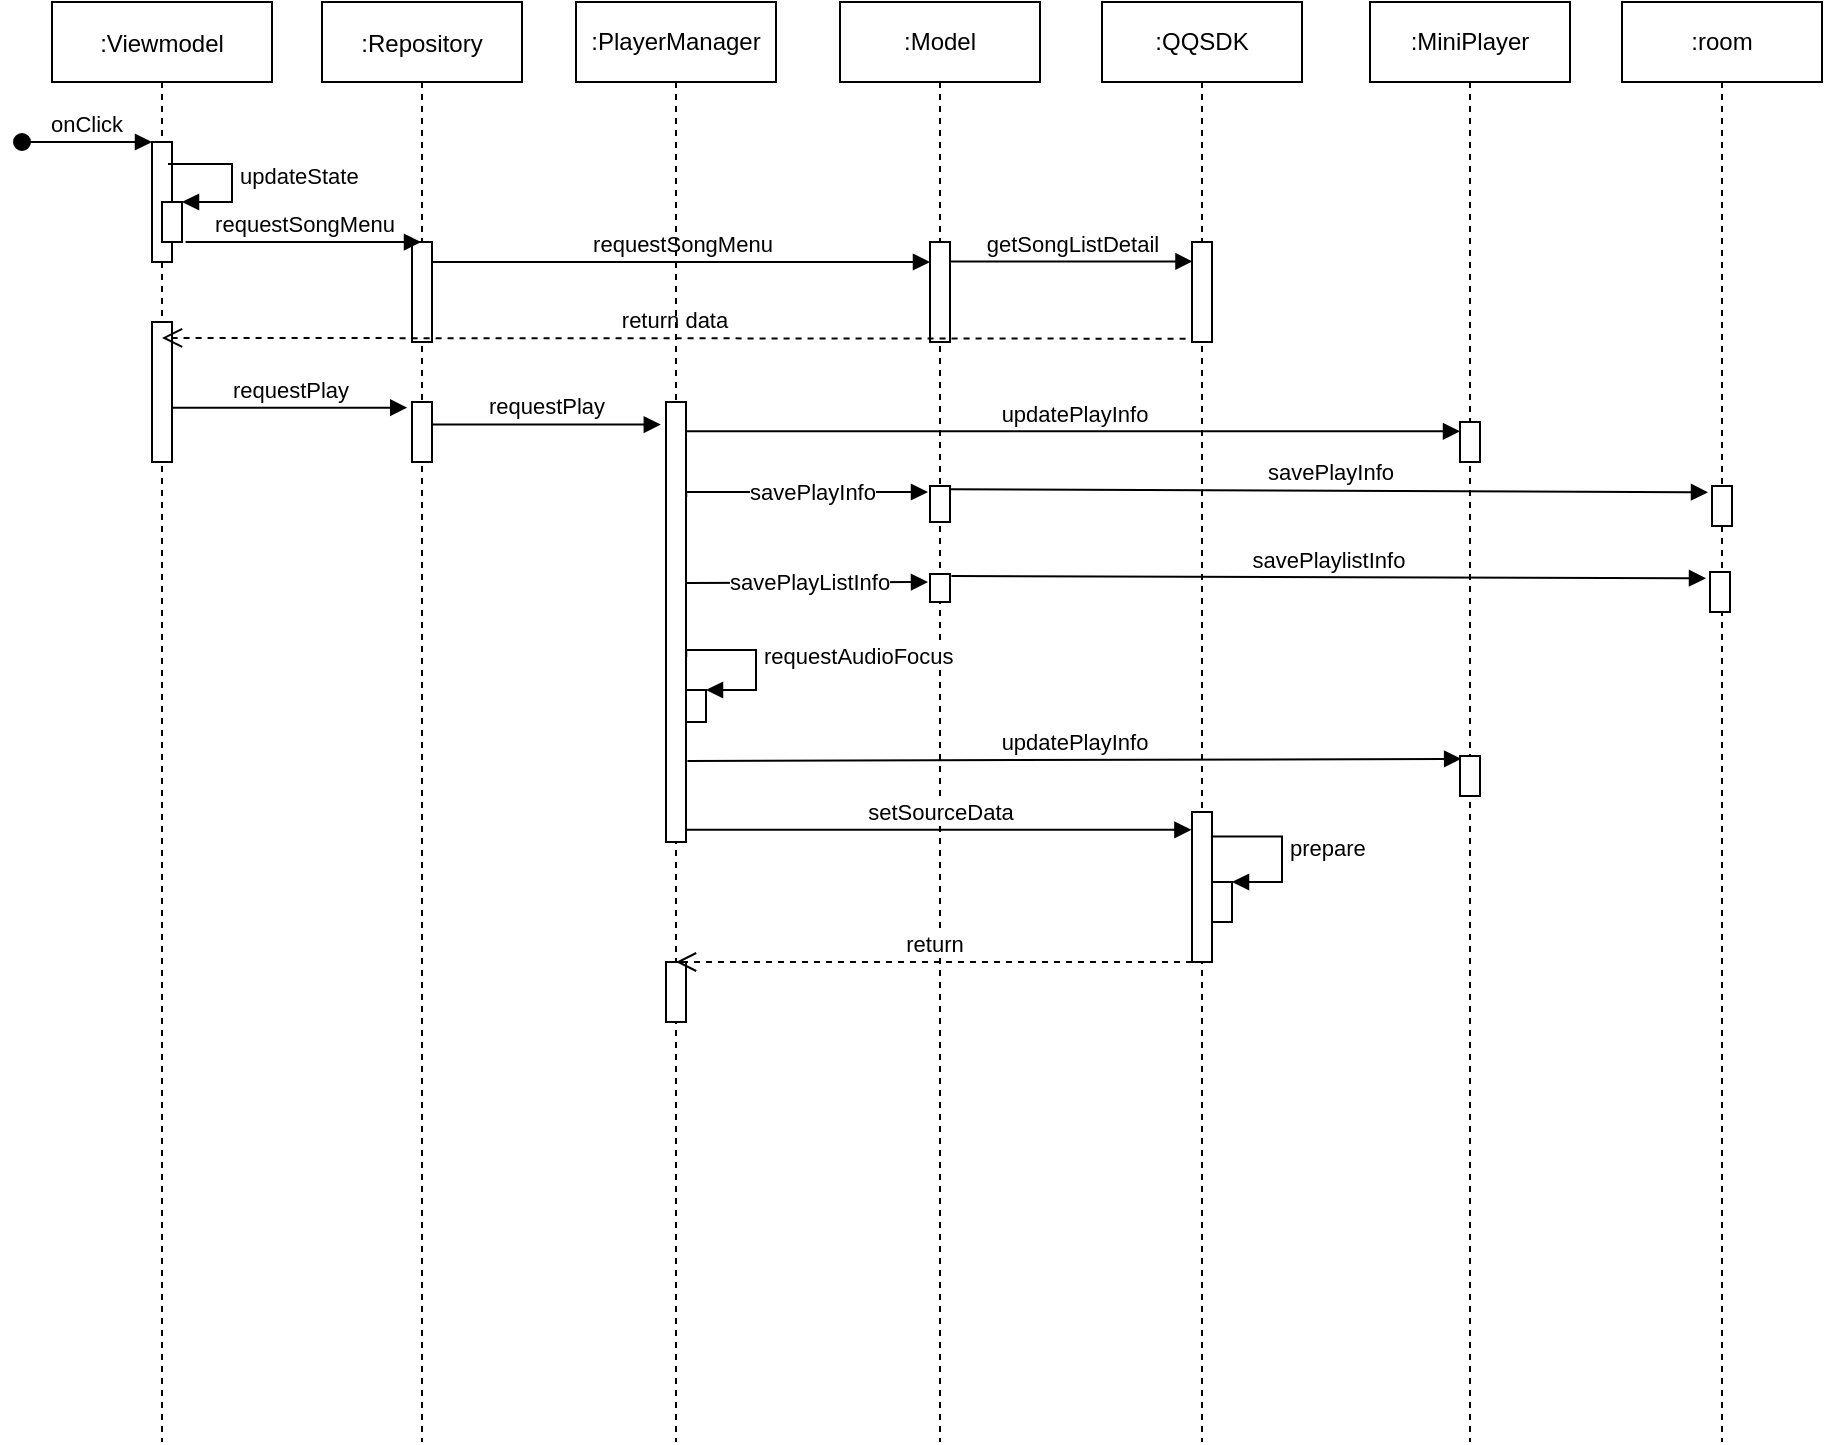 <mxfile version="15.5.9" type="github">
  <diagram id="kgpKYQtTHZ0yAKxKKP6v" name="推荐歌单播放按钮">
    <mxGraphModel dx="1137" dy="613" grid="1" gridSize="10" guides="1" tooltips="1" connect="1" arrows="1" fold="1" page="1" pageScale="1" pageWidth="850" pageHeight="1100" math="0" shadow="0">
      <root>
        <mxCell id="0" />
        <mxCell id="1" parent="0" />
        <mxCell id="3nuBFxr9cyL0pnOWT2aG-1" value=":Viewmodel" style="shape=umlLifeline;perimeter=lifelinePerimeter;container=1;collapsible=0;recursiveResize=0;rounded=0;shadow=0;strokeWidth=1;" parent="1" vertex="1">
          <mxGeometry x="75" y="80" width="110" height="720" as="geometry" />
        </mxCell>
        <mxCell id="3nuBFxr9cyL0pnOWT2aG-2" value="" style="points=[];perimeter=orthogonalPerimeter;rounded=0;shadow=0;strokeWidth=1;" parent="3nuBFxr9cyL0pnOWT2aG-1" vertex="1">
          <mxGeometry x="50" y="70" width="10" height="60" as="geometry" />
        </mxCell>
        <mxCell id="3nuBFxr9cyL0pnOWT2aG-3" value="onClick" style="verticalAlign=bottom;startArrow=oval;endArrow=block;startSize=8;shadow=0;strokeWidth=1;" parent="3nuBFxr9cyL0pnOWT2aG-1" target="3nuBFxr9cyL0pnOWT2aG-2" edge="1">
          <mxGeometry relative="1" as="geometry">
            <mxPoint x="-15" y="70" as="sourcePoint" />
          </mxGeometry>
        </mxCell>
        <mxCell id="Qp0r34Nz9aP66fYgV8rX-2" value="" style="html=1;points=[];perimeter=orthogonalPerimeter;" parent="3nuBFxr9cyL0pnOWT2aG-1" vertex="1">
          <mxGeometry x="55" y="100" width="10" height="20" as="geometry" />
        </mxCell>
        <mxCell id="Qp0r34Nz9aP66fYgV8rX-3" value="updateState" style="edgeStyle=orthogonalEdgeStyle;html=1;align=left;spacingLeft=2;endArrow=block;rounded=0;entryX=1;entryY=0;" parent="3nuBFxr9cyL0pnOWT2aG-1" target="Qp0r34Nz9aP66fYgV8rX-2" edge="1">
          <mxGeometry relative="1" as="geometry">
            <mxPoint x="58" y="81" as="sourcePoint" />
            <Array as="points">
              <mxPoint x="90" y="81" />
              <mxPoint x="90" y="100" />
            </Array>
          </mxGeometry>
        </mxCell>
        <mxCell id="Qp0r34Nz9aP66fYgV8rX-12" value="" style="html=1;points=[];perimeter=orthogonalPerimeter;" parent="3nuBFxr9cyL0pnOWT2aG-1" vertex="1">
          <mxGeometry x="50" y="160" width="10" height="70" as="geometry" />
        </mxCell>
        <mxCell id="3nuBFxr9cyL0pnOWT2aG-5" value=":Repository" style="shape=umlLifeline;perimeter=lifelinePerimeter;container=1;collapsible=0;recursiveResize=0;rounded=0;shadow=0;strokeWidth=1;" parent="1" vertex="1">
          <mxGeometry x="210" y="80" width="100" height="720" as="geometry" />
        </mxCell>
        <mxCell id="3nuBFxr9cyL0pnOWT2aG-6" value="" style="points=[];perimeter=orthogonalPerimeter;rounded=0;shadow=0;strokeWidth=1;" parent="3nuBFxr9cyL0pnOWT2aG-5" vertex="1">
          <mxGeometry x="45" y="120" width="10" height="50" as="geometry" />
        </mxCell>
        <mxCell id="Qp0r34Nz9aP66fYgV8rX-9" value="requestSongMenu" style="html=1;verticalAlign=bottom;endArrow=block;rounded=0;" parent="3nuBFxr9cyL0pnOWT2aG-5" target="Qp0r34Nz9aP66fYgV8rX-10" edge="1">
          <mxGeometry width="80" relative="1" as="geometry">
            <mxPoint x="55" y="130" as="sourcePoint" />
            <mxPoint x="135" y="130" as="targetPoint" />
          </mxGeometry>
        </mxCell>
        <mxCell id="Qp0r34Nz9aP66fYgV8rX-16" value="" style="html=1;points=[];perimeter=orthogonalPerimeter;" parent="3nuBFxr9cyL0pnOWT2aG-5" vertex="1">
          <mxGeometry x="45" y="200" width="10" height="30" as="geometry" />
        </mxCell>
        <mxCell id="Qp0r34Nz9aP66fYgV8rX-7" value=":Model" style="shape=umlLifeline;perimeter=lifelinePerimeter;whiteSpace=wrap;html=1;container=1;collapsible=0;recursiveResize=0;outlineConnect=0;" parent="1" vertex="1">
          <mxGeometry x="469" y="80" width="100" height="720" as="geometry" />
        </mxCell>
        <mxCell id="Qp0r34Nz9aP66fYgV8rX-10" value="" style="html=1;points=[];perimeter=orthogonalPerimeter;" parent="Qp0r34Nz9aP66fYgV8rX-7" vertex="1">
          <mxGeometry x="45" y="120" width="10" height="50" as="geometry" />
        </mxCell>
        <mxCell id="TKW9vv0dUy3avXd2fPIE-1" value="" style="html=1;points=[];perimeter=orthogonalPerimeter;" vertex="1" parent="Qp0r34Nz9aP66fYgV8rX-7">
          <mxGeometry x="45" y="242" width="10" height="18" as="geometry" />
        </mxCell>
        <mxCell id="TKW9vv0dUy3avXd2fPIE-3" value="" style="html=1;points=[];perimeter=orthogonalPerimeter;" vertex="1" parent="Qp0r34Nz9aP66fYgV8rX-7">
          <mxGeometry x="45" y="286" width="10" height="14" as="geometry" />
        </mxCell>
        <mxCell id="Qp0r34Nz9aP66fYgV8rX-5" value="requestSongMenu" style="html=1;verticalAlign=bottom;endArrow=block;rounded=0;exitX=1.179;exitY=1.003;exitDx=0;exitDy=0;exitPerimeter=0;" parent="1" source="Qp0r34Nz9aP66fYgV8rX-2" target="3nuBFxr9cyL0pnOWT2aG-5" edge="1">
          <mxGeometry relative="1" as="geometry">
            <mxPoint x="99" y="210" as="sourcePoint" />
            <mxPoint x="269.0" y="210.0" as="targetPoint" />
          </mxGeometry>
        </mxCell>
        <mxCell id="Qp0r34Nz9aP66fYgV8rX-11" value="return data" style="html=1;verticalAlign=bottom;endArrow=open;dashed=1;endSize=8;rounded=0;exitX=-0.321;exitY=0.967;exitDx=0;exitDy=0;exitPerimeter=0;entryX=0.5;entryY=0.114;entryDx=0;entryDy=0;entryPerimeter=0;" parent="1" source="Qp0r34Nz9aP66fYgV8rX-21" target="Qp0r34Nz9aP66fYgV8rX-12" edge="1">
          <mxGeometry relative="1" as="geometry">
            <mxPoint x="480" y="270" as="sourcePoint" />
            <mxPoint x="140" y="248" as="targetPoint" />
          </mxGeometry>
        </mxCell>
        <mxCell id="Qp0r34Nz9aP66fYgV8rX-13" value=":PlayerManager" style="shape=umlLifeline;perimeter=lifelinePerimeter;whiteSpace=wrap;html=1;container=1;collapsible=0;recursiveResize=0;outlineConnect=0;" parent="1" vertex="1">
          <mxGeometry x="337" y="80" width="100" height="720" as="geometry" />
        </mxCell>
        <mxCell id="Qp0r34Nz9aP66fYgV8rX-19" value="" style="html=1;points=[];perimeter=orthogonalPerimeter;" parent="Qp0r34Nz9aP66fYgV8rX-13" vertex="1">
          <mxGeometry x="45" y="200" width="10" height="220" as="geometry" />
        </mxCell>
        <mxCell id="Qp0r34Nz9aP66fYgV8rX-24" value="updatePlayInfo" style="html=1;verticalAlign=bottom;endArrow=block;rounded=0;" parent="Qp0r34Nz9aP66fYgV8rX-13" target="Qp0r34Nz9aP66fYgV8rX-25" edge="1">
          <mxGeometry width="80" relative="1" as="geometry">
            <mxPoint x="55" y="214.66" as="sourcePoint" />
            <mxPoint x="446.5" y="214.66" as="targetPoint" />
          </mxGeometry>
        </mxCell>
        <mxCell id="Qp0r34Nz9aP66fYgV8rX-29" value="" style="html=1;points=[];perimeter=orthogonalPerimeter;" parent="Qp0r34Nz9aP66fYgV8rX-13" vertex="1">
          <mxGeometry x="55" y="344" width="10" height="16" as="geometry" />
        </mxCell>
        <mxCell id="Qp0r34Nz9aP66fYgV8rX-30" value="requestAudioFocus" style="edgeStyle=orthogonalEdgeStyle;html=1;align=left;spacingLeft=2;endArrow=block;rounded=0;entryX=1;entryY=0;exitX=1.014;exitY=0.311;exitDx=0;exitDy=0;exitPerimeter=0;" parent="Qp0r34Nz9aP66fYgV8rX-13" target="Qp0r34Nz9aP66fYgV8rX-29" edge="1">
          <mxGeometry relative="1" as="geometry">
            <mxPoint x="55.14" y="327.54" as="sourcePoint" />
            <Array as="points">
              <mxPoint x="55" y="324" />
              <mxPoint x="90" y="324" />
              <mxPoint x="90" y="344" />
            </Array>
          </mxGeometry>
        </mxCell>
        <mxCell id="TKW9vv0dUy3avXd2fPIE-17" value="" style="html=1;points=[];perimeter=orthogonalPerimeter;" vertex="1" parent="Qp0r34Nz9aP66fYgV8rX-13">
          <mxGeometry x="45" y="480" width="10" height="30" as="geometry" />
        </mxCell>
        <mxCell id="Qp0r34Nz9aP66fYgV8rX-17" value="requestPlay" style="html=1;verticalAlign=bottom;endArrow=block;rounded=0;entryX=-0.238;entryY=0.094;entryDx=0;entryDy=0;entryPerimeter=0;" parent="1" source="Qp0r34Nz9aP66fYgV8rX-12" target="Qp0r34Nz9aP66fYgV8rX-16" edge="1">
          <mxGeometry width="80" relative="1" as="geometry">
            <mxPoint x="400" y="270" as="sourcePoint" />
            <mxPoint x="480" y="270" as="targetPoint" />
          </mxGeometry>
        </mxCell>
        <mxCell id="Qp0r34Nz9aP66fYgV8rX-18" value="requestPlay" style="html=1;verticalAlign=bottom;endArrow=block;rounded=0;entryX=-0.259;entryY=0.105;entryDx=0;entryDy=0;entryPerimeter=0;" parent="1" edge="1">
          <mxGeometry width="80" relative="1" as="geometry">
            <mxPoint x="265" y="291.3" as="sourcePoint" />
            <mxPoint x="379.41" y="291.3" as="targetPoint" />
          </mxGeometry>
        </mxCell>
        <mxCell id="Qp0r34Nz9aP66fYgV8rX-20" value=":QQSDK" style="shape=umlLifeline;perimeter=lifelinePerimeter;whiteSpace=wrap;html=1;container=1;collapsible=0;recursiveResize=0;outlineConnect=0;" parent="1" vertex="1">
          <mxGeometry x="600" y="80" width="100" height="720" as="geometry" />
        </mxCell>
        <mxCell id="Qp0r34Nz9aP66fYgV8rX-21" value="" style="html=1;points=[];perimeter=orthogonalPerimeter;" parent="Qp0r34Nz9aP66fYgV8rX-20" vertex="1">
          <mxGeometry x="45" y="120" width="10" height="50" as="geometry" />
        </mxCell>
        <mxCell id="TKW9vv0dUy3avXd2fPIE-11" value="" style="html=1;points=[];perimeter=orthogonalPerimeter;" vertex="1" parent="Qp0r34Nz9aP66fYgV8rX-20">
          <mxGeometry x="45" y="405" width="10" height="75" as="geometry" />
        </mxCell>
        <mxCell id="TKW9vv0dUy3avXd2fPIE-14" value="" style="html=1;points=[];perimeter=orthogonalPerimeter;" vertex="1" parent="Qp0r34Nz9aP66fYgV8rX-20">
          <mxGeometry x="55" y="440" width="10" height="20" as="geometry" />
        </mxCell>
        <mxCell id="TKW9vv0dUy3avXd2fPIE-15" value="prepare" style="edgeStyle=orthogonalEdgeStyle;html=1;align=left;spacingLeft=2;endArrow=block;rounded=0;entryX=1;entryY=0;exitX=0.943;exitY=0.164;exitDx=0;exitDy=0;exitPerimeter=0;" edge="1" target="TKW9vv0dUy3avXd2fPIE-14" parent="Qp0r34Nz9aP66fYgV8rX-20" source="TKW9vv0dUy3avXd2fPIE-11">
          <mxGeometry relative="1" as="geometry">
            <mxPoint x="85" y="410" as="sourcePoint" />
            <Array as="points">
              <mxPoint x="90" y="417" />
              <mxPoint x="90" y="440" />
            </Array>
          </mxGeometry>
        </mxCell>
        <mxCell id="TKW9vv0dUy3avXd2fPIE-16" value="return" style="html=1;verticalAlign=bottom;endArrow=open;dashed=1;endSize=8;rounded=0;" edge="1" parent="Qp0r34Nz9aP66fYgV8rX-20" target="Qp0r34Nz9aP66fYgV8rX-13">
          <mxGeometry relative="1" as="geometry">
            <mxPoint x="45" y="480" as="sourcePoint" />
            <mxPoint x="-35" y="480" as="targetPoint" />
          </mxGeometry>
        </mxCell>
        <mxCell id="Qp0r34Nz9aP66fYgV8rX-22" value="getSongListDetail" style="html=1;verticalAlign=bottom;endArrow=block;rounded=0;entryX=0.024;entryY=0.194;entryDx=0;entryDy=0;entryPerimeter=0;" parent="1" source="Qp0r34Nz9aP66fYgV8rX-10" target="Qp0r34Nz9aP66fYgV8rX-21" edge="1">
          <mxGeometry width="80" relative="1" as="geometry">
            <mxPoint x="540" y="210" as="sourcePoint" />
            <mxPoint x="620" y="210" as="targetPoint" />
          </mxGeometry>
        </mxCell>
        <mxCell id="Qp0r34Nz9aP66fYgV8rX-23" value=":MiniPlayer" style="shape=umlLifeline;perimeter=lifelinePerimeter;whiteSpace=wrap;html=1;container=1;collapsible=0;recursiveResize=0;outlineConnect=0;" parent="1" vertex="1">
          <mxGeometry x="734" y="80" width="100" height="720" as="geometry" />
        </mxCell>
        <mxCell id="Qp0r34Nz9aP66fYgV8rX-25" value="" style="html=1;points=[];perimeter=orthogonalPerimeter;" parent="Qp0r34Nz9aP66fYgV8rX-23" vertex="1">
          <mxGeometry x="45" y="210" width="10" height="20" as="geometry" />
        </mxCell>
        <mxCell id="TKW9vv0dUy3avXd2fPIE-13" value="" style="html=1;points=[];perimeter=orthogonalPerimeter;" vertex="1" parent="Qp0r34Nz9aP66fYgV8rX-23">
          <mxGeometry x="45" y="377" width="10" height="20" as="geometry" />
        </mxCell>
        <mxCell id="TKW9vv0dUy3avXd2fPIE-2" value="savePlayInfo" style="edgeStyle=orthogonalEdgeStyle;html=1;align=left;spacingLeft=2;endArrow=block;rounded=0;exitX=1.014;exitY=0.311;exitDx=0;exitDy=0;exitPerimeter=0;" edge="1" parent="1">
          <mxGeometry x="-0.51" relative="1" as="geometry">
            <mxPoint x="392.14" y="327.54" as="sourcePoint" />
            <Array as="points">
              <mxPoint x="392" y="325" />
              <mxPoint x="513" y="325" />
            </Array>
            <mxPoint x="513" y="325" as="targetPoint" />
            <mxPoint as="offset" />
          </mxGeometry>
        </mxCell>
        <mxCell id="TKW9vv0dUy3avXd2fPIE-4" value="savePlayListInfo" style="edgeStyle=orthogonalEdgeStyle;html=1;align=left;spacingLeft=2;endArrow=block;rounded=0;exitX=1.014;exitY=0.311;exitDx=0;exitDy=0;exitPerimeter=0;" edge="1" parent="1">
          <mxGeometry x="-0.704" relative="1" as="geometry">
            <mxPoint x="392.14" y="370.54" as="sourcePoint" />
            <Array as="points">
              <mxPoint x="513" y="371" />
            </Array>
            <mxPoint x="513" y="370" as="targetPoint" />
            <mxPoint as="offset" />
          </mxGeometry>
        </mxCell>
        <mxCell id="TKW9vv0dUy3avXd2fPIE-5" value=":room" style="shape=umlLifeline;perimeter=lifelinePerimeter;whiteSpace=wrap;html=1;container=1;collapsible=0;recursiveResize=0;outlineConnect=0;" vertex="1" parent="1">
          <mxGeometry x="860" y="80" width="100" height="720" as="geometry" />
        </mxCell>
        <mxCell id="TKW9vv0dUy3avXd2fPIE-6" value="" style="html=1;points=[];perimeter=orthogonalPerimeter;" vertex="1" parent="TKW9vv0dUy3avXd2fPIE-5">
          <mxGeometry x="45" y="242" width="10" height="20" as="geometry" />
        </mxCell>
        <mxCell id="TKW9vv0dUy3avXd2fPIE-7" value="savePlayInfo" style="html=1;verticalAlign=bottom;endArrow=block;rounded=0;exitX=1.014;exitY=0.087;exitDx=0;exitDy=0;exitPerimeter=0;entryX=-0.2;entryY=0.157;entryDx=0;entryDy=0;entryPerimeter=0;" edge="1" parent="1" source="TKW9vv0dUy3avXd2fPIE-1" target="TKW9vv0dUy3avXd2fPIE-6">
          <mxGeometry width="80" relative="1" as="geometry">
            <mxPoint x="490" y="320" as="sourcePoint" />
            <mxPoint x="570" y="320" as="targetPoint" />
          </mxGeometry>
        </mxCell>
        <mxCell id="TKW9vv0dUy3avXd2fPIE-8" value="" style="html=1;points=[];perimeter=orthogonalPerimeter;" vertex="1" parent="1">
          <mxGeometry x="904" y="365" width="10" height="20" as="geometry" />
        </mxCell>
        <mxCell id="TKW9vv0dUy3avXd2fPIE-9" value="savePlaylistInfo" style="html=1;verticalAlign=bottom;endArrow=block;rounded=0;exitX=1.071;exitY=0.071;exitDx=0;exitDy=0;exitPerimeter=0;entryX=-0.2;entryY=0.157;entryDx=0;entryDy=0;entryPerimeter=0;" edge="1" parent="1" target="TKW9vv0dUy3avXd2fPIE-8" source="TKW9vv0dUy3avXd2fPIE-3">
          <mxGeometry width="80" relative="1" as="geometry">
            <mxPoint x="526" y="368.15" as="sourcePoint" />
            <mxPoint x="569" y="363" as="targetPoint" />
          </mxGeometry>
        </mxCell>
        <mxCell id="TKW9vv0dUy3avXd2fPIE-10" value="setSourceData" style="html=1;verticalAlign=bottom;endArrow=block;rounded=0;entryX=-0.029;entryY=0.119;entryDx=0;entryDy=0;entryPerimeter=0;" edge="1" parent="1" source="Qp0r34Nz9aP66fYgV8rX-19" target="TKW9vv0dUy3avXd2fPIE-11">
          <mxGeometry width="80" relative="1" as="geometry">
            <mxPoint x="394" y="489" as="sourcePoint" />
            <mxPoint x="640" y="488" as="targetPoint" />
          </mxGeometry>
        </mxCell>
        <mxCell id="TKW9vv0dUy3avXd2fPIE-12" value="updatePlayInfo" style="html=1;verticalAlign=bottom;endArrow=block;rounded=0;exitX=1.071;exitY=0.816;exitDx=0;exitDy=0;exitPerimeter=0;entryX=0.057;entryY=0.071;entryDx=0;entryDy=0;entryPerimeter=0;" edge="1" parent="1" source="Qp0r34Nz9aP66fYgV8rX-19" target="TKW9vv0dUy3avXd2fPIE-13">
          <mxGeometry width="80" relative="1" as="geometry">
            <mxPoint x="460" y="460" as="sourcePoint" />
            <mxPoint x="780" y="460" as="targetPoint" />
          </mxGeometry>
        </mxCell>
      </root>
    </mxGraphModel>
  </diagram>
</mxfile>
